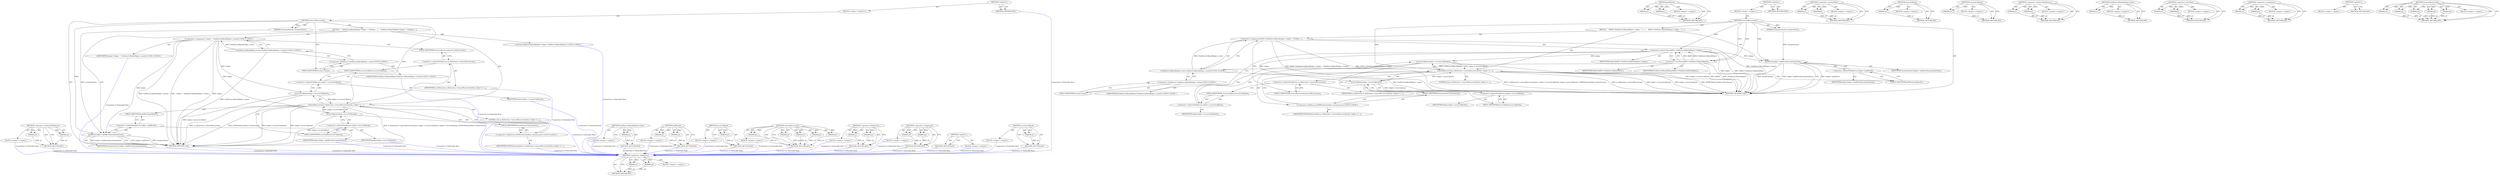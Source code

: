 digraph "successCallback" {
vulnerable_78 [label=<(METHOD,&lt;operator&gt;.fieldAccess)>];
vulnerable_79 [label=<(PARAM,p1)>];
vulnerable_80 [label=<(PARAM,p2)>];
vulnerable_81 [label=<(BLOCK,&lt;empty&gt;,&lt;empty&gt;)>];
vulnerable_82 [label=<(METHOD_RETURN,ANY)>];
vulnerable_104 [label=<(METHOD,getResult)>];
vulnerable_105 [label=<(PARAM,p1)>];
vulnerable_106 [label=<(PARAM,p2)>];
vulnerable_107 [label=<(BLOCK,&lt;empty&gt;,&lt;empty&gt;)>];
vulnerable_108 [label=<(METHOD_RETURN,ANY)>];
vulnerable_6 [label=<(METHOD,&lt;global&gt;)<SUB>1</SUB>>];
vulnerable_7 [label=<(BLOCK,&lt;empty&gt;,&lt;empty&gt;)<SUB>1</SUB>>];
vulnerable_8 [label=<(METHOD,removeRecursively)<SUB>1</SUB>>];
vulnerable_9 [label=<(PARAM,ExceptionState&amp; exceptionState)<SUB>1</SUB>>];
vulnerable_10 [label=<(BLOCK,{
    RefPtr&lt;VoidSyncCallbackHelper&gt; helper = V...,{
    RefPtr&lt;VoidSyncCallbackHelper&gt; helper = V...)<SUB>2</SUB>>];
vulnerable_11 [label=<(&lt;operator&gt;.assignment,RefPtr&lt;VoidSyncCallbackHelper&gt; helper = VoidSyn...)<SUB>3</SUB>>];
vulnerable_12 [label=<(&lt;operator&gt;.greaterThan,RefPtr&lt;VoidSyncCallbackHelper&gt; helper)<SUB>3</SUB>>];
vulnerable_13 [label=<(&lt;operator&gt;.lessThan,RefPtr&lt;VoidSyncCallbackHelper)<SUB>3</SUB>>];
vulnerable_14 [label=<(IDENTIFIER,RefPtr,RefPtr&lt;VoidSyncCallbackHelper)<SUB>3</SUB>>];
vulnerable_15 [label=<(IDENTIFIER,VoidSyncCallbackHelper,RefPtr&lt;VoidSyncCallbackHelper)<SUB>3</SUB>>];
vulnerable_16 [label=<(IDENTIFIER,helper,RefPtr&lt;VoidSyncCallbackHelper&gt; helper)<SUB>3</SUB>>];
vulnerable_17 [label="<(VoidSyncCallbackHelper.create,VoidSyncCallbackHelper::create())<SUB>3</SUB>>"];
vulnerable_18 [label="<(&lt;operator&gt;.fieldAccess,VoidSyncCallbackHelper::create)<SUB>3</SUB>>"];
vulnerable_19 [label="<(IDENTIFIER,VoidSyncCallbackHelper,VoidSyncCallbackHelper::create())<SUB>3</SUB>>"];
vulnerable_20 [label=<(FIELD_IDENTIFIER,create,create)<SUB>3</SUB>>];
vulnerable_21 [label=<(removeRecursively,m_fileSystem-&gt;removeRecursively(this, helper-&gt;s...)<SUB>4</SUB>>];
vulnerable_22 [label=<(&lt;operator&gt;.indirectFieldAccess,m_fileSystem-&gt;removeRecursively)<SUB>4</SUB>>];
vulnerable_23 [label=<(IDENTIFIER,m_fileSystem,m_fileSystem-&gt;removeRecursively(this, helper-&gt;s...)<SUB>4</SUB>>];
vulnerable_24 [label=<(FIELD_IDENTIFIER,removeRecursively,removeRecursively)<SUB>4</SUB>>];
vulnerable_25 [label=<(LITERAL,this,m_fileSystem-&gt;removeRecursively(this, helper-&gt;s...)<SUB>4</SUB>>];
vulnerable_26 [label=<(successCallback,helper-&gt;successCallback())<SUB>4</SUB>>];
vulnerable_27 [label=<(&lt;operator&gt;.indirectFieldAccess,helper-&gt;successCallback)<SUB>4</SUB>>];
vulnerable_28 [label=<(IDENTIFIER,helper,helper-&gt;successCallback())<SUB>4</SUB>>];
vulnerable_29 [label=<(FIELD_IDENTIFIER,successCallback,successCallback)<SUB>4</SUB>>];
vulnerable_30 [label=<(errorCallback,helper-&gt;errorCallback())<SUB>4</SUB>>];
vulnerable_31 [label=<(&lt;operator&gt;.indirectFieldAccess,helper-&gt;errorCallback)<SUB>4</SUB>>];
vulnerable_32 [label=<(IDENTIFIER,helper,helper-&gt;errorCallback())<SUB>4</SUB>>];
vulnerable_33 [label=<(FIELD_IDENTIFIER,errorCallback,errorCallback)<SUB>4</SUB>>];
vulnerable_34 [label="<(&lt;operator&gt;.fieldAccess,DOMFileSystemBase::Synchronous)<SUB>4</SUB>>"];
vulnerable_35 [label=<(IDENTIFIER,DOMFileSystemBase,m_fileSystem-&gt;removeRecursively(this, helper-&gt;s...)<SUB>4</SUB>>];
vulnerable_36 [label=<(FIELD_IDENTIFIER,Synchronous,Synchronous)<SUB>4</SUB>>];
vulnerable_37 [label=<(getResult,helper-&gt;getResult(exceptionState))<SUB>5</SUB>>];
vulnerable_38 [label=<(&lt;operator&gt;.indirectFieldAccess,helper-&gt;getResult)<SUB>5</SUB>>];
vulnerable_39 [label=<(IDENTIFIER,helper,helper-&gt;getResult(exceptionState))<SUB>5</SUB>>];
vulnerable_40 [label=<(FIELD_IDENTIFIER,getResult,getResult)<SUB>5</SUB>>];
vulnerable_41 [label=<(IDENTIFIER,exceptionState,helper-&gt;getResult(exceptionState))<SUB>5</SUB>>];
vulnerable_42 [label=<(METHOD_RETURN,void)<SUB>1</SUB>>];
vulnerable_44 [label=<(METHOD_RETURN,ANY)<SUB>1</SUB>>];
vulnerable_64 [label=<(METHOD,&lt;operator&gt;.greaterThan)>];
vulnerable_65 [label=<(PARAM,p1)>];
vulnerable_66 [label=<(PARAM,p2)>];
vulnerable_67 [label=<(BLOCK,&lt;empty&gt;,&lt;empty&gt;)>];
vulnerable_68 [label=<(METHOD_RETURN,ANY)>];
vulnerable_100 [label=<(METHOD,errorCallback)>];
vulnerable_101 [label=<(PARAM,p1)>];
vulnerable_102 [label=<(BLOCK,&lt;empty&gt;,&lt;empty&gt;)>];
vulnerable_103 [label=<(METHOD_RETURN,ANY)>];
vulnerable_96 [label=<(METHOD,successCallback)>];
vulnerable_97 [label=<(PARAM,p1)>];
vulnerable_98 [label=<(BLOCK,&lt;empty&gt;,&lt;empty&gt;)>];
vulnerable_99 [label=<(METHOD_RETURN,ANY)>];
vulnerable_91 [label=<(METHOD,&lt;operator&gt;.indirectFieldAccess)>];
vulnerable_92 [label=<(PARAM,p1)>];
vulnerable_93 [label=<(PARAM,p2)>];
vulnerable_94 [label=<(BLOCK,&lt;empty&gt;,&lt;empty&gt;)>];
vulnerable_95 [label=<(METHOD_RETURN,ANY)>];
vulnerable_74 [label=<(METHOD,VoidSyncCallbackHelper.create)>];
vulnerable_75 [label=<(PARAM,p1)>];
vulnerable_76 [label=<(BLOCK,&lt;empty&gt;,&lt;empty&gt;)>];
vulnerable_77 [label=<(METHOD_RETURN,ANY)>];
vulnerable_69 [label=<(METHOD,&lt;operator&gt;.lessThan)>];
vulnerable_70 [label=<(PARAM,p1)>];
vulnerable_71 [label=<(PARAM,p2)>];
vulnerable_72 [label=<(BLOCK,&lt;empty&gt;,&lt;empty&gt;)>];
vulnerable_73 [label=<(METHOD_RETURN,ANY)>];
vulnerable_59 [label=<(METHOD,&lt;operator&gt;.assignment)>];
vulnerable_60 [label=<(PARAM,p1)>];
vulnerable_61 [label=<(PARAM,p2)>];
vulnerable_62 [label=<(BLOCK,&lt;empty&gt;,&lt;empty&gt;)>];
vulnerable_63 [label=<(METHOD_RETURN,ANY)>];
vulnerable_53 [label=<(METHOD,&lt;global&gt;)<SUB>1</SUB>>];
vulnerable_54 [label=<(BLOCK,&lt;empty&gt;,&lt;empty&gt;)>];
vulnerable_55 [label=<(METHOD_RETURN,ANY)>];
vulnerable_83 [label=<(METHOD,removeRecursively)>];
vulnerable_84 [label=<(PARAM,p1)>];
vulnerable_85 [label=<(PARAM,p2)>];
vulnerable_86 [label=<(PARAM,p3)>];
vulnerable_87 [label=<(PARAM,p4)>];
vulnerable_88 [label=<(PARAM,p5)>];
vulnerable_89 [label=<(BLOCK,&lt;empty&gt;,&lt;empty&gt;)>];
vulnerable_90 [label=<(METHOD_RETURN,ANY)>];
fixed_80 [label=<(METHOD,&lt;operator&gt;.indirectFieldAccess)>];
fixed_81 [label=<(PARAM,p1)>];
fixed_82 [label=<(PARAM,p2)>];
fixed_83 [label=<(BLOCK,&lt;empty&gt;,&lt;empty&gt;)>];
fixed_84 [label=<(METHOD_RETURN,ANY)>];
fixed_6 [label=<(METHOD,&lt;global&gt;)<SUB>1</SUB>>];
fixed_7 [label=<(BLOCK,&lt;empty&gt;,&lt;empty&gt;)<SUB>1</SUB>>];
fixed_8 [label=<(METHOD,removeRecursively)<SUB>1</SUB>>];
fixed_9 [label=<(PARAM,ExceptionState&amp; exceptionState)<SUB>1</SUB>>];
fixed_10 [label=<(BLOCK,{
    VoidSyncCallbackHelper* helper = VoidSync...,{
    VoidSyncCallbackHelper* helper = VoidSync...)<SUB>2</SUB>>];
fixed_11 [label="<(LOCAL,VoidSyncCallbackHelper* helper: VoidSyncCallbackHelper*)<SUB>3</SUB>>"];
fixed_12 [label="<(&lt;operator&gt;.assignment,* helper = VoidSyncCallbackHelper::create())<SUB>3</SUB>>"];
fixed_13 [label="<(IDENTIFIER,helper,* helper = VoidSyncCallbackHelper::create())<SUB>3</SUB>>"];
fixed_14 [label="<(VoidSyncCallbackHelper.create,VoidSyncCallbackHelper::create())<SUB>3</SUB>>"];
fixed_15 [label="<(&lt;operator&gt;.fieldAccess,VoidSyncCallbackHelper::create)<SUB>3</SUB>>"];
fixed_16 [label="<(IDENTIFIER,VoidSyncCallbackHelper,VoidSyncCallbackHelper::create())<SUB>3</SUB>>"];
fixed_17 [label=<(FIELD_IDENTIFIER,create,create)<SUB>3</SUB>>];
fixed_18 [label=<(removeRecursively,m_fileSystem-&gt;removeRecursively(this, helper-&gt;s...)<SUB>4</SUB>>];
fixed_19 [label=<(&lt;operator&gt;.indirectFieldAccess,m_fileSystem-&gt;removeRecursively)<SUB>4</SUB>>];
fixed_20 [label=<(IDENTIFIER,m_fileSystem,m_fileSystem-&gt;removeRecursively(this, helper-&gt;s...)<SUB>4</SUB>>];
fixed_21 [label=<(FIELD_IDENTIFIER,removeRecursively,removeRecursively)<SUB>4</SUB>>];
fixed_22 [label=<(LITERAL,this,m_fileSystem-&gt;removeRecursively(this, helper-&gt;s...)<SUB>4</SUB>>];
fixed_23 [label=<(successCallback,helper-&gt;successCallback())<SUB>4</SUB>>];
fixed_24 [label=<(&lt;operator&gt;.indirectFieldAccess,helper-&gt;successCallback)<SUB>4</SUB>>];
fixed_25 [label=<(IDENTIFIER,helper,helper-&gt;successCallback())<SUB>4</SUB>>];
fixed_26 [label=<(FIELD_IDENTIFIER,successCallback,successCallback)<SUB>4</SUB>>];
fixed_27 [label=<(errorCallback,helper-&gt;errorCallback())<SUB>4</SUB>>];
fixed_28 [label=<(&lt;operator&gt;.indirectFieldAccess,helper-&gt;errorCallback)<SUB>4</SUB>>];
fixed_29 [label=<(IDENTIFIER,helper,helper-&gt;errorCallback())<SUB>4</SUB>>];
fixed_30 [label=<(FIELD_IDENTIFIER,errorCallback,errorCallback)<SUB>4</SUB>>];
fixed_31 [label="<(&lt;operator&gt;.fieldAccess,DOMFileSystemBase::Synchronous)<SUB>4</SUB>>"];
fixed_32 [label=<(IDENTIFIER,DOMFileSystemBase,m_fileSystem-&gt;removeRecursively(this, helper-&gt;s...)<SUB>4</SUB>>];
fixed_33 [label=<(FIELD_IDENTIFIER,Synchronous,Synchronous)<SUB>4</SUB>>];
fixed_34 [label=<(getResult,helper-&gt;getResult(exceptionState))<SUB>5</SUB>>];
fixed_35 [label=<(&lt;operator&gt;.indirectFieldAccess,helper-&gt;getResult)<SUB>5</SUB>>];
fixed_36 [label=<(IDENTIFIER,helper,helper-&gt;getResult(exceptionState))<SUB>5</SUB>>];
fixed_37 [label=<(FIELD_IDENTIFIER,getResult,getResult)<SUB>5</SUB>>];
fixed_38 [label=<(IDENTIFIER,exceptionState,helper-&gt;getResult(exceptionState))<SUB>5</SUB>>];
fixed_39 [label=<(METHOD_RETURN,void)<SUB>1</SUB>>];
fixed_41 [label=<(METHOD_RETURN,ANY)<SUB>1</SUB>>];
fixed_63 [label=<(METHOD,VoidSyncCallbackHelper.create)>];
fixed_64 [label=<(PARAM,p1)>];
fixed_65 [label=<(BLOCK,&lt;empty&gt;,&lt;empty&gt;)>];
fixed_66 [label=<(METHOD_RETURN,ANY)>];
fixed_93 [label=<(METHOD,getResult)>];
fixed_94 [label=<(PARAM,p1)>];
fixed_95 [label=<(PARAM,p2)>];
fixed_96 [label=<(BLOCK,&lt;empty&gt;,&lt;empty&gt;)>];
fixed_97 [label=<(METHOD_RETURN,ANY)>];
fixed_89 [label=<(METHOD,errorCallback)>];
fixed_90 [label=<(PARAM,p1)>];
fixed_91 [label=<(BLOCK,&lt;empty&gt;,&lt;empty&gt;)>];
fixed_92 [label=<(METHOD_RETURN,ANY)>];
fixed_72 [label=<(METHOD,removeRecursively)>];
fixed_73 [label=<(PARAM,p1)>];
fixed_74 [label=<(PARAM,p2)>];
fixed_75 [label=<(PARAM,p3)>];
fixed_76 [label=<(PARAM,p4)>];
fixed_77 [label=<(PARAM,p5)>];
fixed_78 [label=<(BLOCK,&lt;empty&gt;,&lt;empty&gt;)>];
fixed_79 [label=<(METHOD_RETURN,ANY)>];
fixed_67 [label=<(METHOD,&lt;operator&gt;.fieldAccess)>];
fixed_68 [label=<(PARAM,p1)>];
fixed_69 [label=<(PARAM,p2)>];
fixed_70 [label=<(BLOCK,&lt;empty&gt;,&lt;empty&gt;)>];
fixed_71 [label=<(METHOD_RETURN,ANY)>];
fixed_58 [label=<(METHOD,&lt;operator&gt;.assignment)>];
fixed_59 [label=<(PARAM,p1)>];
fixed_60 [label=<(PARAM,p2)>];
fixed_61 [label=<(BLOCK,&lt;empty&gt;,&lt;empty&gt;)>];
fixed_62 [label=<(METHOD_RETURN,ANY)>];
fixed_52 [label=<(METHOD,&lt;global&gt;)<SUB>1</SUB>>];
fixed_53 [label=<(BLOCK,&lt;empty&gt;,&lt;empty&gt;)>];
fixed_54 [label=<(METHOD_RETURN,ANY)>];
fixed_85 [label=<(METHOD,successCallback)>];
fixed_86 [label=<(PARAM,p1)>];
fixed_87 [label=<(BLOCK,&lt;empty&gt;,&lt;empty&gt;)>];
fixed_88 [label=<(METHOD_RETURN,ANY)>];
vulnerable_78 -> vulnerable_79  [key=0, label="AST: "];
vulnerable_78 -> vulnerable_79  [key=1, label="DDG: "];
vulnerable_78 -> vulnerable_81  [key=0, label="AST: "];
vulnerable_78 -> vulnerable_80  [key=0, label="AST: "];
vulnerable_78 -> vulnerable_80  [key=1, label="DDG: "];
vulnerable_78 -> vulnerable_82  [key=0, label="AST: "];
vulnerable_78 -> vulnerable_82  [key=1, label="CFG: "];
vulnerable_79 -> vulnerable_82  [key=0, label="DDG: p1"];
vulnerable_80 -> vulnerable_82  [key=0, label="DDG: p2"];
vulnerable_104 -> vulnerable_105  [key=0, label="AST: "];
vulnerable_104 -> vulnerable_105  [key=1, label="DDG: "];
vulnerable_104 -> vulnerable_107  [key=0, label="AST: "];
vulnerable_104 -> vulnerable_106  [key=0, label="AST: "];
vulnerable_104 -> vulnerable_106  [key=1, label="DDG: "];
vulnerable_104 -> vulnerable_108  [key=0, label="AST: "];
vulnerable_104 -> vulnerable_108  [key=1, label="CFG: "];
vulnerable_105 -> vulnerable_108  [key=0, label="DDG: p1"];
vulnerable_106 -> vulnerable_108  [key=0, label="DDG: p2"];
vulnerable_6 -> vulnerable_7  [key=0, label="AST: "];
vulnerable_6 -> vulnerable_44  [key=0, label="AST: "];
vulnerable_6 -> vulnerable_44  [key=1, label="CFG: "];
vulnerable_7 -> vulnerable_8  [key=0, label="AST: "];
vulnerable_8 -> vulnerable_9  [key=0, label="AST: "];
vulnerable_8 -> vulnerable_9  [key=1, label="DDG: "];
vulnerable_8 -> vulnerable_10  [key=0, label="AST: "];
vulnerable_8 -> vulnerable_42  [key=0, label="AST: "];
vulnerable_8 -> vulnerable_13  [key=0, label="CFG: "];
vulnerable_8 -> vulnerable_13  [key=1, label="DDG: "];
vulnerable_8 -> vulnerable_21  [key=0, label="DDG: "];
vulnerable_8 -> vulnerable_37  [key=0, label="DDG: "];
vulnerable_8 -> vulnerable_12  [key=0, label="DDG: "];
vulnerable_9 -> vulnerable_37  [key=0, label="DDG: exceptionState"];
vulnerable_10 -> vulnerable_11  [key=0, label="AST: "];
vulnerable_10 -> vulnerable_21  [key=0, label="AST: "];
vulnerable_10 -> vulnerable_37  [key=0, label="AST: "];
vulnerable_11 -> vulnerable_12  [key=0, label="AST: "];
vulnerable_11 -> vulnerable_17  [key=0, label="AST: "];
vulnerable_11 -> vulnerable_24  [key=0, label="CFG: "];
vulnerable_11 -> vulnerable_42  [key=0, label="DDG: RefPtr&lt;VoidSyncCallbackHelper&gt; helper"];
vulnerable_11 -> vulnerable_42  [key=1, label="DDG: VoidSyncCallbackHelper::create()"];
vulnerable_11 -> vulnerable_42  [key=2, label="DDG: RefPtr&lt;VoidSyncCallbackHelper&gt; helper = VoidSyncCallbackHelper::create()"];
vulnerable_12 -> vulnerable_13  [key=0, label="AST: "];
vulnerable_12 -> vulnerable_16  [key=0, label="AST: "];
vulnerable_12 -> vulnerable_20  [key=0, label="CFG: "];
vulnerable_12 -> vulnerable_42  [key=0, label="DDG: RefPtr&lt;VoidSyncCallbackHelper"];
vulnerable_12 -> vulnerable_42  [key=1, label="DDG: helper"];
vulnerable_12 -> vulnerable_37  [key=0, label="DDG: helper"];
vulnerable_12 -> vulnerable_26  [key=0, label="DDG: helper"];
vulnerable_12 -> vulnerable_30  [key=0, label="DDG: helper"];
vulnerable_13 -> vulnerable_14  [key=0, label="AST: "];
vulnerable_13 -> vulnerable_15  [key=0, label="AST: "];
vulnerable_13 -> vulnerable_12  [key=0, label="CFG: "];
vulnerable_13 -> vulnerable_12  [key=1, label="DDG: RefPtr"];
vulnerable_13 -> vulnerable_12  [key=2, label="DDG: VoidSyncCallbackHelper"];
vulnerable_13 -> vulnerable_42  [key=0, label="DDG: VoidSyncCallbackHelper"];
vulnerable_13 -> vulnerable_42  [key=1, label="DDG: RefPtr"];
vulnerable_13 -> vulnerable_17  [key=0, label="DDG: VoidSyncCallbackHelper"];
vulnerable_17 -> vulnerable_18  [key=0, label="AST: "];
vulnerable_17 -> vulnerable_11  [key=0, label="CFG: "];
vulnerable_17 -> vulnerable_11  [key=1, label="DDG: VoidSyncCallbackHelper::create"];
vulnerable_17 -> vulnerable_42  [key=0, label="DDG: VoidSyncCallbackHelper::create"];
vulnerable_18 -> vulnerable_19  [key=0, label="AST: "];
vulnerable_18 -> vulnerable_20  [key=0, label="AST: "];
vulnerable_18 -> vulnerable_17  [key=0, label="CFG: "];
vulnerable_20 -> vulnerable_18  [key=0, label="CFG: "];
vulnerable_21 -> vulnerable_22  [key=0, label="AST: "];
vulnerable_21 -> vulnerable_25  [key=0, label="AST: "];
vulnerable_21 -> vulnerable_26  [key=0, label="AST: "];
vulnerable_21 -> vulnerable_30  [key=0, label="AST: "];
vulnerable_21 -> vulnerable_34  [key=0, label="AST: "];
vulnerable_21 -> vulnerable_40  [key=0, label="CFG: "];
vulnerable_21 -> vulnerable_42  [key=0, label="DDG: m_fileSystem-&gt;removeRecursively"];
vulnerable_21 -> vulnerable_42  [key=1, label="DDG: helper-&gt;successCallback()"];
vulnerable_21 -> vulnerable_42  [key=2, label="DDG: helper-&gt;errorCallback()"];
vulnerable_21 -> vulnerable_42  [key=3, label="DDG: DOMFileSystemBase::Synchronous"];
vulnerable_21 -> vulnerable_42  [key=4, label="DDG: m_fileSystem-&gt;removeRecursively(this, helper-&gt;successCallback(), helper-&gt;errorCallback(), DOMFileSystemBase::Synchronous)"];
vulnerable_22 -> vulnerable_23  [key=0, label="AST: "];
vulnerable_22 -> vulnerable_24  [key=0, label="AST: "];
vulnerable_22 -> vulnerable_29  [key=0, label="CFG: "];
vulnerable_24 -> vulnerable_22  [key=0, label="CFG: "];
vulnerable_26 -> vulnerable_27  [key=0, label="AST: "];
vulnerable_26 -> vulnerable_33  [key=0, label="CFG: "];
vulnerable_26 -> vulnerable_42  [key=0, label="DDG: helper-&gt;successCallback"];
vulnerable_26 -> vulnerable_21  [key=0, label="DDG: helper-&gt;successCallback"];
vulnerable_27 -> vulnerable_28  [key=0, label="AST: "];
vulnerable_27 -> vulnerable_29  [key=0, label="AST: "];
vulnerable_27 -> vulnerable_26  [key=0, label="CFG: "];
vulnerable_29 -> vulnerable_27  [key=0, label="CFG: "];
vulnerable_30 -> vulnerable_31  [key=0, label="AST: "];
vulnerable_30 -> vulnerable_36  [key=0, label="CFG: "];
vulnerable_30 -> vulnerable_42  [key=0, label="DDG: helper-&gt;errorCallback"];
vulnerable_30 -> vulnerable_21  [key=0, label="DDG: helper-&gt;errorCallback"];
vulnerable_31 -> vulnerable_32  [key=0, label="AST: "];
vulnerable_31 -> vulnerable_33  [key=0, label="AST: "];
vulnerable_31 -> vulnerable_30  [key=0, label="CFG: "];
vulnerable_33 -> vulnerable_31  [key=0, label="CFG: "];
vulnerable_34 -> vulnerable_35  [key=0, label="AST: "];
vulnerable_34 -> vulnerable_36  [key=0, label="AST: "];
vulnerable_34 -> vulnerable_21  [key=0, label="CFG: "];
vulnerable_36 -> vulnerable_34  [key=0, label="CFG: "];
vulnerable_37 -> vulnerable_38  [key=0, label="AST: "];
vulnerable_37 -> vulnerable_41  [key=0, label="AST: "];
vulnerable_37 -> vulnerable_42  [key=0, label="CFG: "];
vulnerable_37 -> vulnerable_42  [key=1, label="DDG: helper-&gt;getResult"];
vulnerable_37 -> vulnerable_42  [key=2, label="DDG: exceptionState"];
vulnerable_37 -> vulnerable_42  [key=3, label="DDG: helper-&gt;getResult(exceptionState)"];
vulnerable_38 -> vulnerable_39  [key=0, label="AST: "];
vulnerable_38 -> vulnerable_40  [key=0, label="AST: "];
vulnerable_38 -> vulnerable_37  [key=0, label="CFG: "];
vulnerable_40 -> vulnerable_38  [key=0, label="CFG: "];
vulnerable_64 -> vulnerable_65  [key=0, label="AST: "];
vulnerable_64 -> vulnerable_65  [key=1, label="DDG: "];
vulnerable_64 -> vulnerable_67  [key=0, label="AST: "];
vulnerable_64 -> vulnerable_66  [key=0, label="AST: "];
vulnerable_64 -> vulnerable_66  [key=1, label="DDG: "];
vulnerable_64 -> vulnerable_68  [key=0, label="AST: "];
vulnerable_64 -> vulnerable_68  [key=1, label="CFG: "];
vulnerable_65 -> vulnerable_68  [key=0, label="DDG: p1"];
vulnerable_66 -> vulnerable_68  [key=0, label="DDG: p2"];
vulnerable_100 -> vulnerable_101  [key=0, label="AST: "];
vulnerable_100 -> vulnerable_101  [key=1, label="DDG: "];
vulnerable_100 -> vulnerable_102  [key=0, label="AST: "];
vulnerable_100 -> vulnerable_103  [key=0, label="AST: "];
vulnerable_100 -> vulnerable_103  [key=1, label="CFG: "];
vulnerable_101 -> vulnerable_103  [key=0, label="DDG: p1"];
vulnerable_96 -> vulnerable_97  [key=0, label="AST: "];
vulnerable_96 -> vulnerable_97  [key=1, label="DDG: "];
vulnerable_96 -> vulnerable_98  [key=0, label="AST: "];
vulnerable_96 -> vulnerable_99  [key=0, label="AST: "];
vulnerable_96 -> vulnerable_99  [key=1, label="CFG: "];
vulnerable_97 -> vulnerable_99  [key=0, label="DDG: p1"];
vulnerable_91 -> vulnerable_92  [key=0, label="AST: "];
vulnerable_91 -> vulnerable_92  [key=1, label="DDG: "];
vulnerable_91 -> vulnerable_94  [key=0, label="AST: "];
vulnerable_91 -> vulnerable_93  [key=0, label="AST: "];
vulnerable_91 -> vulnerable_93  [key=1, label="DDG: "];
vulnerable_91 -> vulnerable_95  [key=0, label="AST: "];
vulnerable_91 -> vulnerable_95  [key=1, label="CFG: "];
vulnerable_92 -> vulnerable_95  [key=0, label="DDG: p1"];
vulnerable_93 -> vulnerable_95  [key=0, label="DDG: p2"];
vulnerable_74 -> vulnerable_75  [key=0, label="AST: "];
vulnerable_74 -> vulnerable_75  [key=1, label="DDG: "];
vulnerable_74 -> vulnerable_76  [key=0, label="AST: "];
vulnerable_74 -> vulnerable_77  [key=0, label="AST: "];
vulnerable_74 -> vulnerable_77  [key=1, label="CFG: "];
vulnerable_75 -> vulnerable_77  [key=0, label="DDG: p1"];
vulnerable_69 -> vulnerable_70  [key=0, label="AST: "];
vulnerable_69 -> vulnerable_70  [key=1, label="DDG: "];
vulnerable_69 -> vulnerable_72  [key=0, label="AST: "];
vulnerable_69 -> vulnerable_71  [key=0, label="AST: "];
vulnerable_69 -> vulnerable_71  [key=1, label="DDG: "];
vulnerable_69 -> vulnerable_73  [key=0, label="AST: "];
vulnerable_69 -> vulnerable_73  [key=1, label="CFG: "];
vulnerable_70 -> vulnerable_73  [key=0, label="DDG: p1"];
vulnerable_71 -> vulnerable_73  [key=0, label="DDG: p2"];
vulnerable_59 -> vulnerable_60  [key=0, label="AST: "];
vulnerable_59 -> vulnerable_60  [key=1, label="DDG: "];
vulnerable_59 -> vulnerable_62  [key=0, label="AST: "];
vulnerable_59 -> vulnerable_61  [key=0, label="AST: "];
vulnerable_59 -> vulnerable_61  [key=1, label="DDG: "];
vulnerable_59 -> vulnerable_63  [key=0, label="AST: "];
vulnerable_59 -> vulnerable_63  [key=1, label="CFG: "];
vulnerable_60 -> vulnerable_63  [key=0, label="DDG: p1"];
vulnerable_61 -> vulnerable_63  [key=0, label="DDG: p2"];
vulnerable_53 -> vulnerable_54  [key=0, label="AST: "];
vulnerable_53 -> vulnerable_55  [key=0, label="AST: "];
vulnerable_53 -> vulnerable_55  [key=1, label="CFG: "];
vulnerable_83 -> vulnerable_84  [key=0, label="AST: "];
vulnerable_83 -> vulnerable_84  [key=1, label="DDG: "];
vulnerable_83 -> vulnerable_89  [key=0, label="AST: "];
vulnerable_83 -> vulnerable_85  [key=0, label="AST: "];
vulnerable_83 -> vulnerable_85  [key=1, label="DDG: "];
vulnerable_83 -> vulnerable_90  [key=0, label="AST: "];
vulnerable_83 -> vulnerable_90  [key=1, label="CFG: "];
vulnerable_83 -> vulnerable_86  [key=0, label="AST: "];
vulnerable_83 -> vulnerable_86  [key=1, label="DDG: "];
vulnerable_83 -> vulnerable_87  [key=0, label="AST: "];
vulnerable_83 -> vulnerable_87  [key=1, label="DDG: "];
vulnerable_83 -> vulnerable_88  [key=0, label="AST: "];
vulnerable_83 -> vulnerable_88  [key=1, label="DDG: "];
vulnerable_84 -> vulnerable_90  [key=0, label="DDG: p1"];
vulnerable_85 -> vulnerable_90  [key=0, label="DDG: p2"];
vulnerable_86 -> vulnerable_90  [key=0, label="DDG: p3"];
vulnerable_87 -> vulnerable_90  [key=0, label="DDG: p4"];
vulnerable_88 -> vulnerable_90  [key=0, label="DDG: p5"];
fixed_80 -> fixed_81  [key=0, label="AST: "];
fixed_80 -> fixed_81  [key=1, label="DDG: "];
fixed_80 -> fixed_83  [key=0, label="AST: "];
fixed_80 -> fixed_82  [key=0, label="AST: "];
fixed_80 -> fixed_82  [key=1, label="DDG: "];
fixed_80 -> fixed_84  [key=0, label="AST: "];
fixed_80 -> fixed_84  [key=1, label="CFG: "];
fixed_81 -> fixed_84  [key=0, label="DDG: p1"];
fixed_82 -> fixed_84  [key=0, label="DDG: p2"];
fixed_83 -> vulnerable_78  [color=blue, key=0, label="Connection to Vulnerable Root", penwidth="2.0", style=dashed];
fixed_84 -> vulnerable_78  [color=blue, key=0, label="Connection to Vulnerable Root", penwidth="2.0", style=dashed];
fixed_6 -> fixed_7  [key=0, label="AST: "];
fixed_6 -> fixed_41  [key=0, label="AST: "];
fixed_6 -> fixed_41  [key=1, label="CFG: "];
fixed_7 -> fixed_8  [key=0, label="AST: "];
fixed_8 -> fixed_9  [key=0, label="AST: "];
fixed_8 -> fixed_9  [key=1, label="DDG: "];
fixed_8 -> fixed_10  [key=0, label="AST: "];
fixed_8 -> fixed_39  [key=0, label="AST: "];
fixed_8 -> fixed_17  [key=0, label="CFG: "];
fixed_8 -> fixed_18  [key=0, label="DDG: "];
fixed_8 -> fixed_34  [key=0, label="DDG: "];
fixed_9 -> fixed_34  [key=0, label="DDG: exceptionState"];
fixed_10 -> fixed_11  [key=0, label="AST: "];
fixed_10 -> fixed_12  [key=0, label="AST: "];
fixed_10 -> fixed_18  [key=0, label="AST: "];
fixed_10 -> fixed_34  [key=0, label="AST: "];
fixed_11 -> vulnerable_78  [color=blue, key=0, label="Connection to Vulnerable Root", penwidth="2.0", style=dashed];
fixed_12 -> fixed_13  [key=0, label="AST: "];
fixed_12 -> fixed_14  [key=0, label="AST: "];
fixed_12 -> fixed_21  [key=0, label="CFG: "];
fixed_12 -> fixed_39  [key=0, label="DDG: helper"];
fixed_12 -> fixed_39  [key=1, label="DDG: VoidSyncCallbackHelper::create()"];
fixed_12 -> fixed_39  [key=2, label="DDG: * helper = VoidSyncCallbackHelper::create()"];
fixed_12 -> fixed_34  [key=0, label="DDG: helper"];
fixed_12 -> fixed_23  [key=0, label="DDG: helper"];
fixed_12 -> fixed_27  [key=0, label="DDG: helper"];
fixed_13 -> vulnerable_78  [color=blue, key=0, label="Connection to Vulnerable Root", penwidth="2.0", style=dashed];
fixed_14 -> fixed_15  [key=0, label="AST: "];
fixed_14 -> fixed_12  [key=0, label="CFG: "];
fixed_14 -> fixed_12  [key=1, label="DDG: VoidSyncCallbackHelper::create"];
fixed_14 -> fixed_39  [key=0, label="DDG: VoidSyncCallbackHelper::create"];
fixed_15 -> fixed_16  [key=0, label="AST: "];
fixed_15 -> fixed_17  [key=0, label="AST: "];
fixed_15 -> fixed_14  [key=0, label="CFG: "];
fixed_16 -> vulnerable_78  [color=blue, key=0, label="Connection to Vulnerable Root", penwidth="2.0", style=dashed];
fixed_17 -> fixed_15  [key=0, label="CFG: "];
fixed_18 -> fixed_19  [key=0, label="AST: "];
fixed_18 -> fixed_22  [key=0, label="AST: "];
fixed_18 -> fixed_23  [key=0, label="AST: "];
fixed_18 -> fixed_27  [key=0, label="AST: "];
fixed_18 -> fixed_31  [key=0, label="AST: "];
fixed_18 -> fixed_37  [key=0, label="CFG: "];
fixed_18 -> fixed_39  [key=0, label="DDG: m_fileSystem-&gt;removeRecursively"];
fixed_18 -> fixed_39  [key=1, label="DDG: helper-&gt;successCallback()"];
fixed_18 -> fixed_39  [key=2, label="DDG: helper-&gt;errorCallback()"];
fixed_18 -> fixed_39  [key=3, label="DDG: DOMFileSystemBase::Synchronous"];
fixed_18 -> fixed_39  [key=4, label="DDG: m_fileSystem-&gt;removeRecursively(this, helper-&gt;successCallback(), helper-&gt;errorCallback(), DOMFileSystemBase::Synchronous)"];
fixed_19 -> fixed_20  [key=0, label="AST: "];
fixed_19 -> fixed_21  [key=0, label="AST: "];
fixed_19 -> fixed_26  [key=0, label="CFG: "];
fixed_20 -> vulnerable_78  [color=blue, key=0, label="Connection to Vulnerable Root", penwidth="2.0", style=dashed];
fixed_21 -> fixed_19  [key=0, label="CFG: "];
fixed_22 -> vulnerable_78  [color=blue, key=0, label="Connection to Vulnerable Root", penwidth="2.0", style=dashed];
fixed_23 -> fixed_24  [key=0, label="AST: "];
fixed_23 -> fixed_30  [key=0, label="CFG: "];
fixed_23 -> fixed_39  [key=0, label="DDG: helper-&gt;successCallback"];
fixed_23 -> fixed_18  [key=0, label="DDG: helper-&gt;successCallback"];
fixed_24 -> fixed_25  [key=0, label="AST: "];
fixed_24 -> fixed_26  [key=0, label="AST: "];
fixed_24 -> fixed_23  [key=0, label="CFG: "];
fixed_25 -> vulnerable_78  [color=blue, key=0, label="Connection to Vulnerable Root", penwidth="2.0", style=dashed];
fixed_26 -> fixed_24  [key=0, label="CFG: "];
fixed_27 -> fixed_28  [key=0, label="AST: "];
fixed_27 -> fixed_33  [key=0, label="CFG: "];
fixed_27 -> fixed_39  [key=0, label="DDG: helper-&gt;errorCallback"];
fixed_27 -> fixed_18  [key=0, label="DDG: helper-&gt;errorCallback"];
fixed_28 -> fixed_29  [key=0, label="AST: "];
fixed_28 -> fixed_30  [key=0, label="AST: "];
fixed_28 -> fixed_27  [key=0, label="CFG: "];
fixed_29 -> vulnerable_78  [color=blue, key=0, label="Connection to Vulnerable Root", penwidth="2.0", style=dashed];
fixed_30 -> fixed_28  [key=0, label="CFG: "];
fixed_31 -> fixed_32  [key=0, label="AST: "];
fixed_31 -> fixed_33  [key=0, label="AST: "];
fixed_31 -> fixed_18  [key=0, label="CFG: "];
fixed_32 -> vulnerable_78  [color=blue, key=0, label="Connection to Vulnerable Root", penwidth="2.0", style=dashed];
fixed_33 -> fixed_31  [key=0, label="CFG: "];
fixed_34 -> fixed_35  [key=0, label="AST: "];
fixed_34 -> fixed_38  [key=0, label="AST: "];
fixed_34 -> fixed_39  [key=0, label="CFG: "];
fixed_34 -> fixed_39  [key=1, label="DDG: helper-&gt;getResult"];
fixed_34 -> fixed_39  [key=2, label="DDG: exceptionState"];
fixed_34 -> fixed_39  [key=3, label="DDG: helper-&gt;getResult(exceptionState)"];
fixed_35 -> fixed_36  [key=0, label="AST: "];
fixed_35 -> fixed_37  [key=0, label="AST: "];
fixed_35 -> fixed_34  [key=0, label="CFG: "];
fixed_36 -> vulnerable_78  [color=blue, key=0, label="Connection to Vulnerable Root", penwidth="2.0", style=dashed];
fixed_37 -> fixed_35  [key=0, label="CFG: "];
fixed_38 -> vulnerable_78  [color=blue, key=0, label="Connection to Vulnerable Root", penwidth="2.0", style=dashed];
fixed_39 -> vulnerable_78  [color=blue, key=0, label="Connection to Vulnerable Root", penwidth="2.0", style=dashed];
fixed_41 -> vulnerable_78  [color=blue, key=0, label="Connection to Vulnerable Root", penwidth="2.0", style=dashed];
fixed_63 -> fixed_64  [key=0, label="AST: "];
fixed_63 -> fixed_64  [key=1, label="DDG: "];
fixed_63 -> fixed_65  [key=0, label="AST: "];
fixed_63 -> fixed_66  [key=0, label="AST: "];
fixed_63 -> fixed_66  [key=1, label="CFG: "];
fixed_64 -> fixed_66  [key=0, label="DDG: p1"];
fixed_65 -> vulnerable_78  [color=blue, key=0, label="Connection to Vulnerable Root", penwidth="2.0", style=dashed];
fixed_66 -> vulnerable_78  [color=blue, key=0, label="Connection to Vulnerable Root", penwidth="2.0", style=dashed];
fixed_93 -> fixed_94  [key=0, label="AST: "];
fixed_93 -> fixed_94  [key=1, label="DDG: "];
fixed_93 -> fixed_96  [key=0, label="AST: "];
fixed_93 -> fixed_95  [key=0, label="AST: "];
fixed_93 -> fixed_95  [key=1, label="DDG: "];
fixed_93 -> fixed_97  [key=0, label="AST: "];
fixed_93 -> fixed_97  [key=1, label="CFG: "];
fixed_94 -> fixed_97  [key=0, label="DDG: p1"];
fixed_95 -> fixed_97  [key=0, label="DDG: p2"];
fixed_96 -> vulnerable_78  [color=blue, key=0, label="Connection to Vulnerable Root", penwidth="2.0", style=dashed];
fixed_97 -> vulnerable_78  [color=blue, key=0, label="Connection to Vulnerable Root", penwidth="2.0", style=dashed];
fixed_89 -> fixed_90  [key=0, label="AST: "];
fixed_89 -> fixed_90  [key=1, label="DDG: "];
fixed_89 -> fixed_91  [key=0, label="AST: "];
fixed_89 -> fixed_92  [key=0, label="AST: "];
fixed_89 -> fixed_92  [key=1, label="CFG: "];
fixed_90 -> fixed_92  [key=0, label="DDG: p1"];
fixed_91 -> vulnerable_78  [color=blue, key=0, label="Connection to Vulnerable Root", penwidth="2.0", style=dashed];
fixed_92 -> vulnerable_78  [color=blue, key=0, label="Connection to Vulnerable Root", penwidth="2.0", style=dashed];
fixed_72 -> fixed_73  [key=0, label="AST: "];
fixed_72 -> fixed_73  [key=1, label="DDG: "];
fixed_72 -> fixed_78  [key=0, label="AST: "];
fixed_72 -> fixed_74  [key=0, label="AST: "];
fixed_72 -> fixed_74  [key=1, label="DDG: "];
fixed_72 -> fixed_79  [key=0, label="AST: "];
fixed_72 -> fixed_79  [key=1, label="CFG: "];
fixed_72 -> fixed_75  [key=0, label="AST: "];
fixed_72 -> fixed_75  [key=1, label="DDG: "];
fixed_72 -> fixed_76  [key=0, label="AST: "];
fixed_72 -> fixed_76  [key=1, label="DDG: "];
fixed_72 -> fixed_77  [key=0, label="AST: "];
fixed_72 -> fixed_77  [key=1, label="DDG: "];
fixed_73 -> fixed_79  [key=0, label="DDG: p1"];
fixed_74 -> fixed_79  [key=0, label="DDG: p2"];
fixed_75 -> fixed_79  [key=0, label="DDG: p3"];
fixed_76 -> fixed_79  [key=0, label="DDG: p4"];
fixed_77 -> fixed_79  [key=0, label="DDG: p5"];
fixed_78 -> vulnerable_78  [color=blue, key=0, label="Connection to Vulnerable Root", penwidth="2.0", style=dashed];
fixed_79 -> vulnerable_78  [color=blue, key=0, label="Connection to Vulnerable Root", penwidth="2.0", style=dashed];
fixed_67 -> fixed_68  [key=0, label="AST: "];
fixed_67 -> fixed_68  [key=1, label="DDG: "];
fixed_67 -> fixed_70  [key=0, label="AST: "];
fixed_67 -> fixed_69  [key=0, label="AST: "];
fixed_67 -> fixed_69  [key=1, label="DDG: "];
fixed_67 -> fixed_71  [key=0, label="AST: "];
fixed_67 -> fixed_71  [key=1, label="CFG: "];
fixed_68 -> fixed_71  [key=0, label="DDG: p1"];
fixed_69 -> fixed_71  [key=0, label="DDG: p2"];
fixed_70 -> vulnerable_78  [color=blue, key=0, label="Connection to Vulnerable Root", penwidth="2.0", style=dashed];
fixed_71 -> vulnerable_78  [color=blue, key=0, label="Connection to Vulnerable Root", penwidth="2.0", style=dashed];
fixed_58 -> fixed_59  [key=0, label="AST: "];
fixed_58 -> fixed_59  [key=1, label="DDG: "];
fixed_58 -> fixed_61  [key=0, label="AST: "];
fixed_58 -> fixed_60  [key=0, label="AST: "];
fixed_58 -> fixed_60  [key=1, label="DDG: "];
fixed_58 -> fixed_62  [key=0, label="AST: "];
fixed_58 -> fixed_62  [key=1, label="CFG: "];
fixed_59 -> fixed_62  [key=0, label="DDG: p1"];
fixed_60 -> fixed_62  [key=0, label="DDG: p2"];
fixed_61 -> vulnerable_78  [color=blue, key=0, label="Connection to Vulnerable Root", penwidth="2.0", style=dashed];
fixed_62 -> vulnerable_78  [color=blue, key=0, label="Connection to Vulnerable Root", penwidth="2.0", style=dashed];
fixed_52 -> fixed_53  [key=0, label="AST: "];
fixed_52 -> fixed_54  [key=0, label="AST: "];
fixed_52 -> fixed_54  [key=1, label="CFG: "];
fixed_53 -> vulnerable_78  [color=blue, key=0, label="Connection to Vulnerable Root", penwidth="2.0", style=dashed];
fixed_54 -> vulnerable_78  [color=blue, key=0, label="Connection to Vulnerable Root", penwidth="2.0", style=dashed];
fixed_85 -> fixed_86  [key=0, label="AST: "];
fixed_85 -> fixed_86  [key=1, label="DDG: "];
fixed_85 -> fixed_87  [key=0, label="AST: "];
fixed_85 -> fixed_88  [key=0, label="AST: "];
fixed_85 -> fixed_88  [key=1, label="CFG: "];
fixed_86 -> fixed_88  [key=0, label="DDG: p1"];
fixed_87 -> vulnerable_78  [color=blue, key=0, label="Connection to Vulnerable Root", penwidth="2.0", style=dashed];
fixed_88 -> vulnerable_78  [color=blue, key=0, label="Connection to Vulnerable Root", penwidth="2.0", style=dashed];
}
